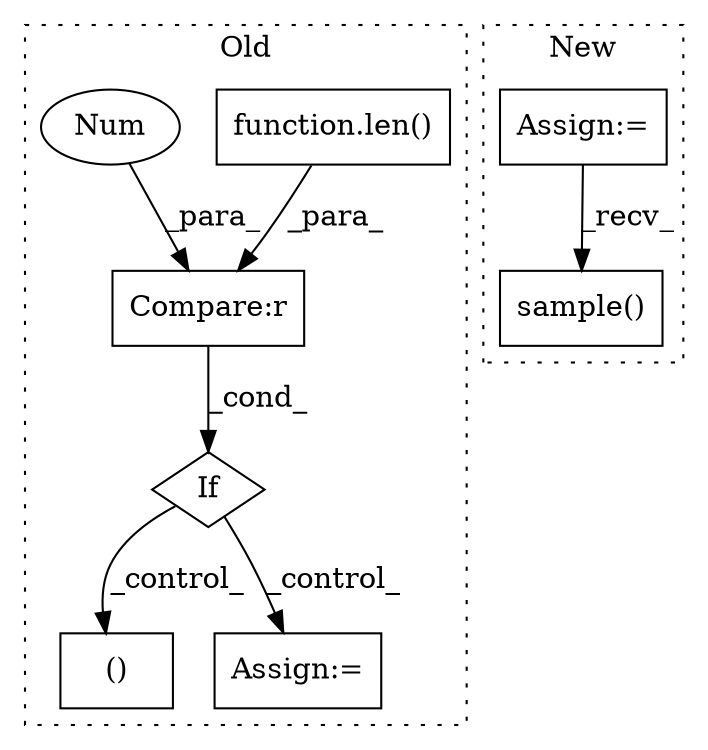 digraph G {
subgraph cluster0 {
1 [label="function.len()" a="75" s="9698,9706" l="4,1" shape="box"];
3 [label="Compare:r" a="40" s="9698" l="13" shape="box"];
4 [label="()" a="54" s="9890" l="3" shape="box"];
5 [label="Assign:=" a="68" s="9869" l="6" shape="box"];
6 [label="Num" a="76" s="9710" l="1" shape="ellipse"];
7 [label="If" a="96" s="9695" l="3" shape="diamond"];
label = "Old";
style="dotted";
}
subgraph cluster1 {
2 [label="sample()" a="75" s="9630" l="10" shape="box"];
8 [label="Assign:=" a="68" s="9514" l="3" shape="box"];
label = "New";
style="dotted";
}
1 -> 3 [label="_para_"];
3 -> 7 [label="_cond_"];
6 -> 3 [label="_para_"];
7 -> 4 [label="_control_"];
7 -> 5 [label="_control_"];
8 -> 2 [label="_recv_"];
}